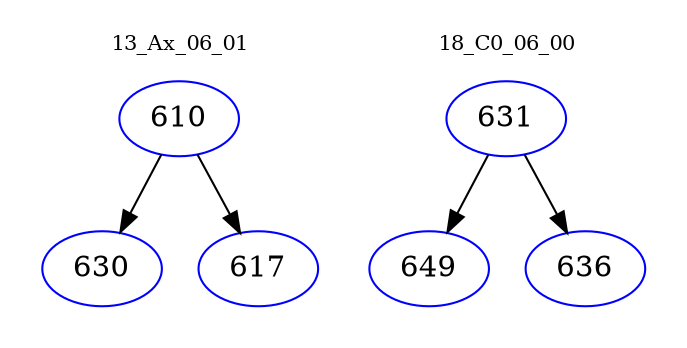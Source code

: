 digraph{
subgraph cluster_0 {
color = white
label = "13_Ax_06_01";
fontsize=10;
T0_610 [label="610", color="blue"]
T0_610 -> T0_630 [color="black"]
T0_630 [label="630", color="blue"]
T0_610 -> T0_617 [color="black"]
T0_617 [label="617", color="blue"]
}
subgraph cluster_1 {
color = white
label = "18_C0_06_00";
fontsize=10;
T1_631 [label="631", color="blue"]
T1_631 -> T1_649 [color="black"]
T1_649 [label="649", color="blue"]
T1_631 -> T1_636 [color="black"]
T1_636 [label="636", color="blue"]
}
}

